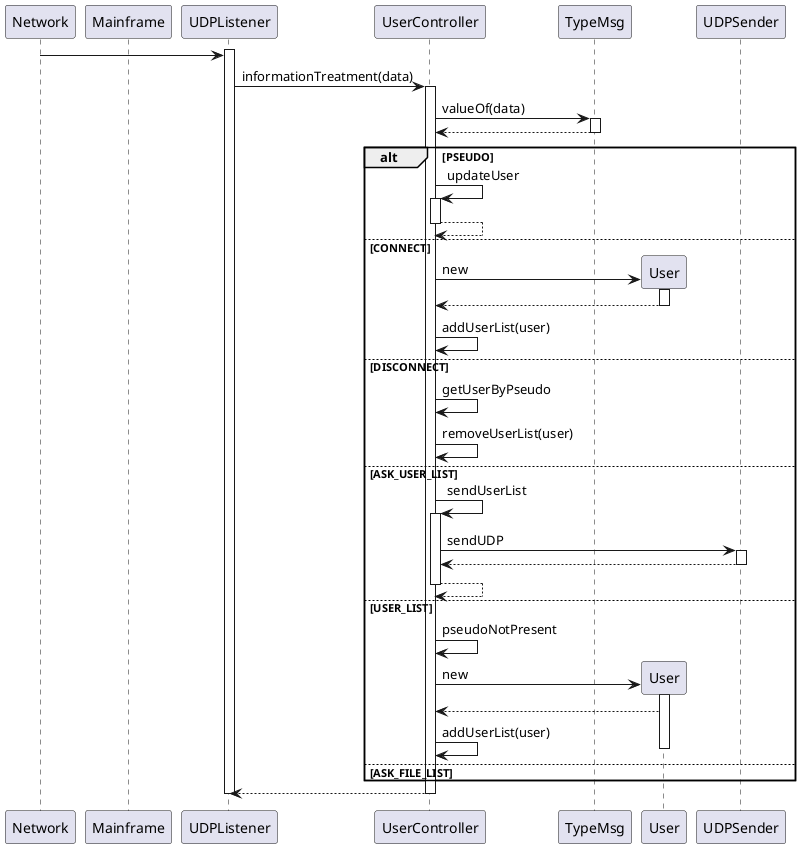 @startuml
participant Network
participant Mainframe as MF
activate UDPListener
Network -> UDPListener :

UDPListener -> UserController : informationTreatment(data)
activate UserController
UserController -> TypeMsg : valueOf(data)
activate TypeMsg
TypeMsg --> UserController
deactivate TypeMsg

alt PSEUDO

UserController -> UserController : updateUser
activate UserController
UserController --> UserController
deactivate UserController

else CONNECT
create User
UserController -> User : new
activate User
User --> UserController
deactivate User
UserController -> UserController : addUserList(user)

else DISCONNECT

UserController -> UserController : getUserByPseudo
UserController -> UserController : removeUserList(user)

else ASK_USER_LIST
UserController -> UserController : sendUserList
activate UserController
UserController -> UDPSender : sendUDP
activate UDPSender
UDPSender --> UserController
deactivate UDPSender
UserController --> UserController
deactivate UserController

else USER_LIST
UserController -> UserController : pseudoNotPresent

create User
UserController -> User : new
activate User
User --> UserController
UserController -> UserController : addUserList(user)

else ASK_FILE_LIST
deactivate User
end alt

UserController --> UDPListener
deactivate UserController

deactivate UDPListener

@enduml